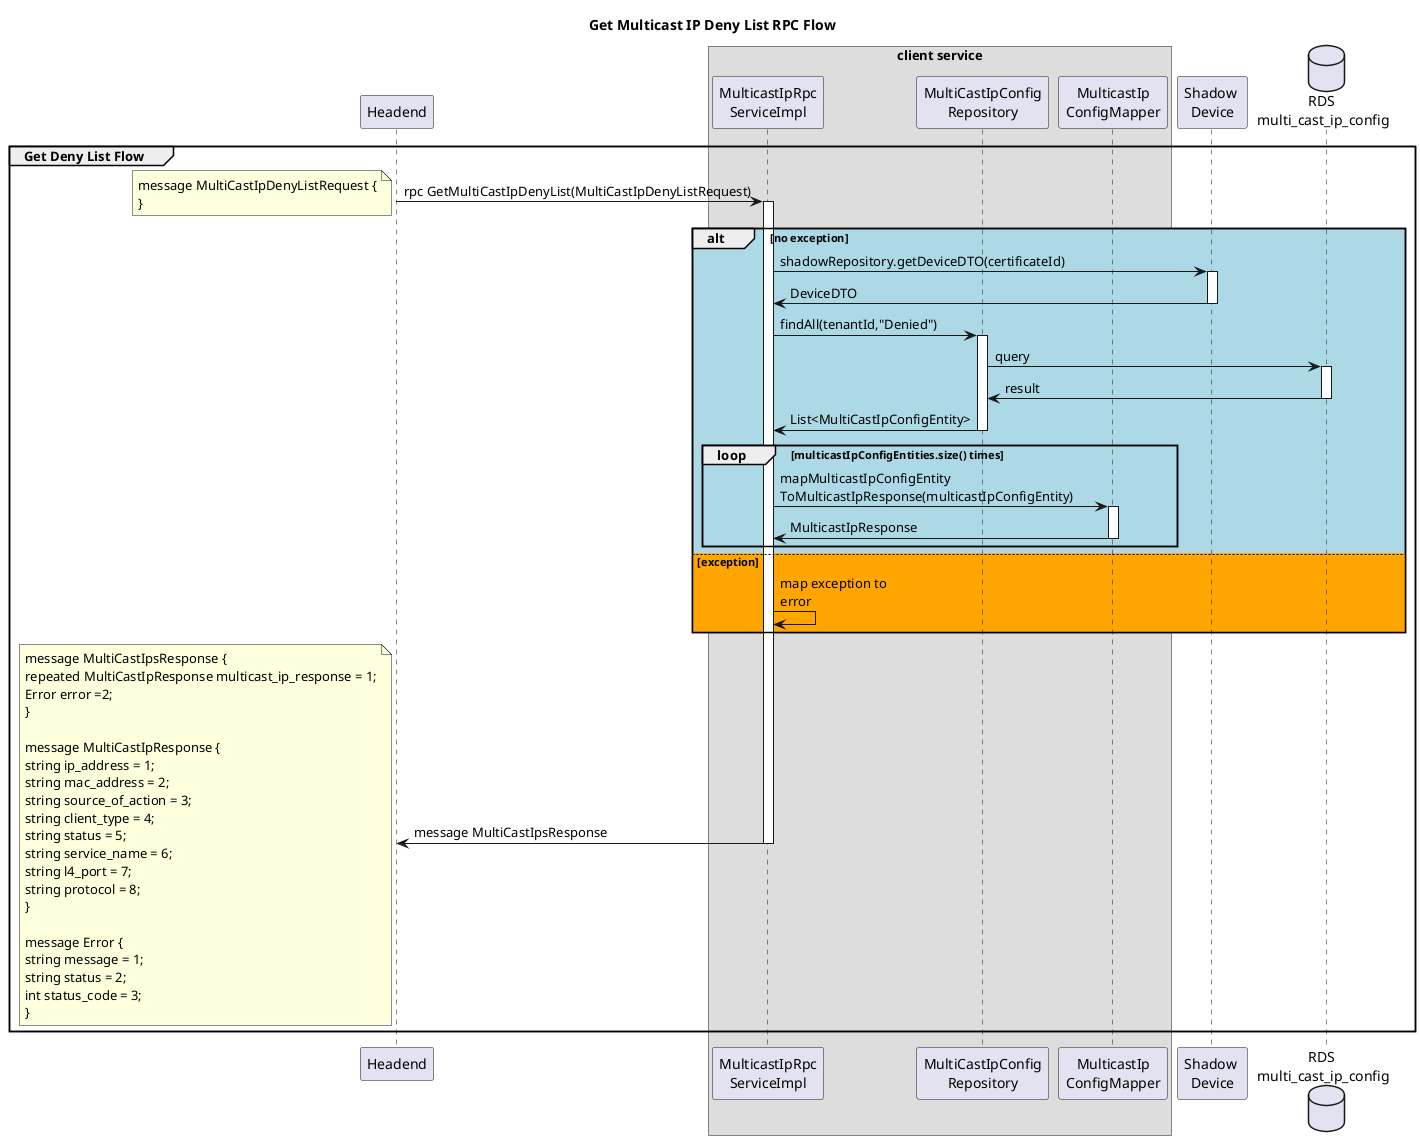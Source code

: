 @startuml

title Get Multicast IP Deny List RPC Flow

participant "Headend" as headend
box "client service"
participant "MulticastIpRpc\nServiceImpl" as mrsi
participant "MultiCastIpConfig\nRepository" as mcr
participant "MulticastIp\nConfigMapper" as mcm
end box
participant "Shadow \nDevice" as sd
database "RDS \nmulti_cast_ip_config" as table

group Get Deny List Flow
	headend -> mrsi ++: rpc GetMultiCastIpDenyList(MultiCastIpDenyListRequest)
	note left: message MultiCastIpDenyListRequest {\n}
	alt #LightBlue no exception
	    mrsi -> sd ++: shadowRepository.getDeviceDTO(certificateId)
	    sd -> mrsi --: DeviceDTO
	    mrsi -> mcr ++: findAll(tenantId,"Denied")
	      mcr -> table ++: query
	      table -> mcr --: result
	    mcr -> mrsi --: List<MultiCastIpConfigEntity>
	    loop multicastIpConfigEntities.size() times
	    mrsi -> mcm ++: mapMulticastIpConfigEntity\nToMulticastIpResponse(multicastIpConfigEntity)
	    mcm -> mrsi --: MulticastIpResponse
	    end
	else #Orange exception
	    mrsi -> mrsi : map exception to \nerror
	end
	mrsi -> headend --: message MultiCastIpsResponse
	note left: message MultiCastIpsResponse {\nrepeated MultiCastIpResponse multicast_ip_response = 1;\nError error =2;\n}\n\nmessage MultiCastIpResponse {\nstring ip_address = 1;\nstring mac_address = 2;\nstring source_of_action = 3;\nstring client_type = 4;\nstring status = 5;\nstring service_name = 6;\nstring l4_port = 7;\nstring protocol = 8;\n}\n\nmessage Error {\nstring message = 1;\nstring status = 2;\nint status_code = 3;\n}
end

@enduml